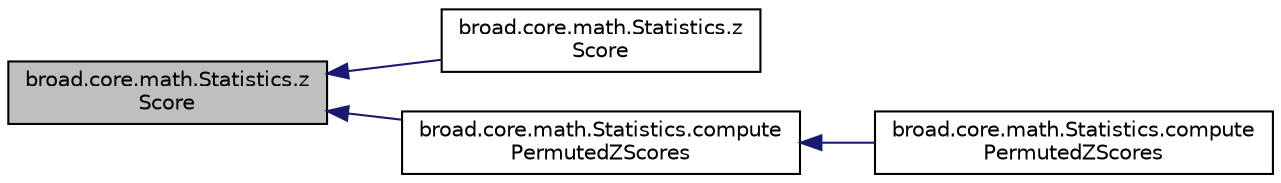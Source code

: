 digraph "broad.core.math.Statistics.zScore"
{
  edge [fontname="Helvetica",fontsize="10",labelfontname="Helvetica",labelfontsize="10"];
  node [fontname="Helvetica",fontsize="10",shape=record];
  rankdir="LR";
  Node1 [label="broad.core.math.Statistics.z\lScore",height=0.2,width=0.4,color="black", fillcolor="grey75", style="filled" fontcolor="black"];
  Node1 -> Node2 [dir="back",color="midnightblue",fontsize="10",style="solid",fontname="Helvetica"];
  Node2 [label="broad.core.math.Statistics.z\lScore",height=0.2,width=0.4,color="black", fillcolor="white", style="filled",URL="$classbroad_1_1core_1_1math_1_1_statistics.html#adad3f85f957a335f895bff200b2ba4d2"];
  Node1 -> Node3 [dir="back",color="midnightblue",fontsize="10",style="solid",fontname="Helvetica"];
  Node3 [label="broad.core.math.Statistics.compute\lPermutedZScores",height=0.2,width=0.4,color="black", fillcolor="white", style="filled",URL="$classbroad_1_1core_1_1math_1_1_statistics.html#a1b6c59d31a5f6102d779c99d737a0d81"];
  Node3 -> Node4 [dir="back",color="midnightblue",fontsize="10",style="solid",fontname="Helvetica"];
  Node4 [label="broad.core.math.Statistics.compute\lPermutedZScores",height=0.2,width=0.4,color="black", fillcolor="white", style="filled",URL="$classbroad_1_1core_1_1math_1_1_statistics.html#ac3e60046522ef28fae9711b568fa474e"];
}
